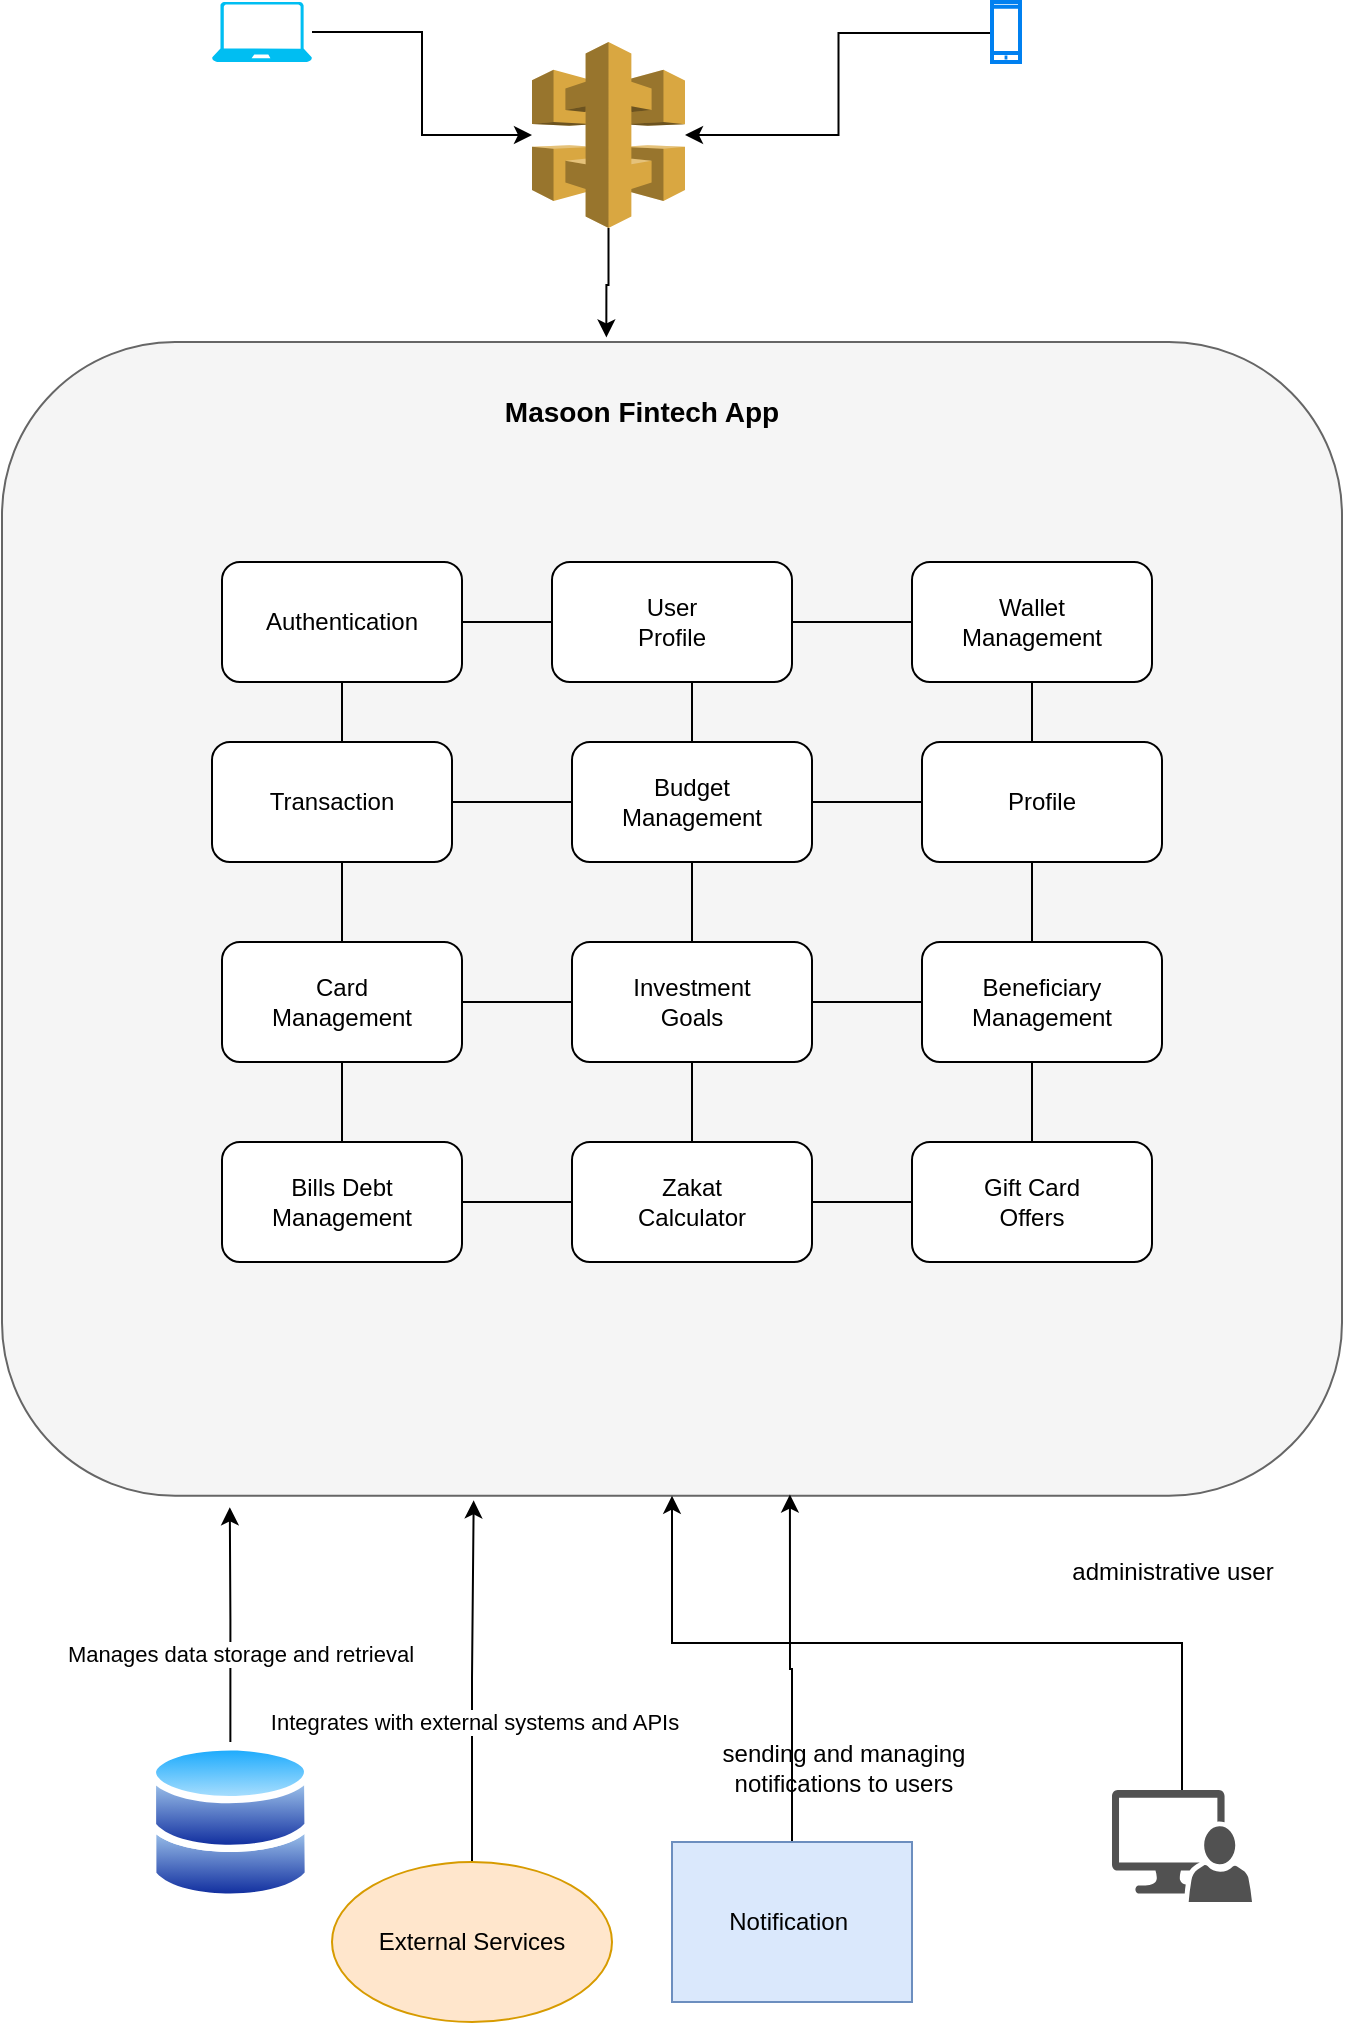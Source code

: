 <mxfile version="21.6.9" type="github">
  <diagram name="Page-1" id="e6z4LAV1mBnPnPZ37GUI">
    <mxGraphModel dx="1327" dy="1824" grid="1" gridSize="10" guides="1" tooltips="1" connect="1" arrows="1" fold="1" page="1" pageScale="1" pageWidth="850" pageHeight="1100" math="0" shadow="0">
      <root>
        <mxCell id="0" />
        <mxCell id="1" parent="0" />
        <mxCell id="w5l_St8V9M0qMsjk0MEZ-76" style="edgeStyle=orthogonalEdgeStyle;rounded=0;orthogonalLoop=1;jettySize=auto;html=1;exitX=0.049;exitY=0.515;exitDx=0;exitDy=0;exitPerimeter=0;" parent="1" source="w5l_St8V9M0qMsjk0MEZ-1" target="w5l_St8V9M0qMsjk0MEZ-7" edge="1">
          <mxGeometry relative="1" as="geometry" />
        </mxCell>
        <mxCell id="w5l_St8V9M0qMsjk0MEZ-1" value="" style="html=1;verticalLabelPosition=bottom;align=center;labelBackgroundColor=#ffffff;verticalAlign=top;strokeWidth=2;strokeColor=#0080F0;shadow=0;dashed=0;shape=mxgraph.ios7.icons.smartphone;" parent="1" vertex="1">
          <mxGeometry x="570" y="-1070" width="14" height="30" as="geometry" />
        </mxCell>
        <mxCell id="w5l_St8V9M0qMsjk0MEZ-9" style="edgeStyle=orthogonalEdgeStyle;rounded=0;orthogonalLoop=1;jettySize=auto;html=1;" parent="1" source="w5l_St8V9M0qMsjk0MEZ-3" target="w5l_St8V9M0qMsjk0MEZ-7" edge="1">
          <mxGeometry relative="1" as="geometry" />
        </mxCell>
        <mxCell id="w5l_St8V9M0qMsjk0MEZ-3" value="" style="verticalLabelPosition=bottom;html=1;verticalAlign=top;align=center;strokeColor=none;fillColor=#00BEF2;shape=mxgraph.azure.laptop;pointerEvents=1;" parent="1" vertex="1">
          <mxGeometry x="180" y="-1070" width="50" height="30" as="geometry" />
        </mxCell>
        <mxCell id="w5l_St8V9M0qMsjk0MEZ-4" value="" style="rounded=1;whiteSpace=wrap;html=1;fillColor=#f5f5f5;fontColor=#333333;strokeColor=#666666;" parent="1" vertex="1">
          <mxGeometry x="75" y="-900.0" width="670" height="576.87" as="geometry" />
        </mxCell>
        <mxCell id="w5l_St8V9M0qMsjk0MEZ-82" style="edgeStyle=orthogonalEdgeStyle;rounded=0;orthogonalLoop=1;jettySize=auto;html=1;entryX=0.451;entryY=-0.004;entryDx=0;entryDy=0;entryPerimeter=0;" parent="1" source="w5l_St8V9M0qMsjk0MEZ-7" target="w5l_St8V9M0qMsjk0MEZ-4" edge="1">
          <mxGeometry relative="1" as="geometry" />
        </mxCell>
        <mxCell id="w5l_St8V9M0qMsjk0MEZ-7" value="" style="outlineConnect=0;dashed=0;verticalLabelPosition=bottom;verticalAlign=top;align=center;html=1;shape=mxgraph.aws3.api_gateway;fillColor=#D9A741;gradientColor=none;" parent="1" vertex="1">
          <mxGeometry x="340" y="-1050" width="76.5" height="93" as="geometry" />
        </mxCell>
        <mxCell id="w5l_St8V9M0qMsjk0MEZ-46" value="&lt;b&gt;&lt;font style=&quot;font-size: 14px;&quot;&gt;Masoon Fintech App&lt;/font&gt;&lt;/b&gt;" style="text;html=1;strokeColor=none;fillColor=none;align=center;verticalAlign=middle;whiteSpace=wrap;rounded=0;" parent="1" vertex="1">
          <mxGeometry x="300" y="-880" width="190" height="30" as="geometry" />
        </mxCell>
        <mxCell id="w5l_St8V9M0qMsjk0MEZ-62" value="" style="endArrow=none;html=1;rounded=0;" parent="1" target="w5l_St8V9M0qMsjk0MEZ-49" edge="1">
          <mxGeometry width="50" height="50" relative="1" as="geometry">
            <mxPoint x="210" y="-760" as="sourcePoint" />
            <mxPoint x="260" y="-810" as="targetPoint" />
          </mxGeometry>
        </mxCell>
        <mxCell id="w5l_St8V9M0qMsjk0MEZ-47" value="Authentication" style="rounded=1;whiteSpace=wrap;html=1;" parent="1" vertex="1">
          <mxGeometry x="185" y="-790" width="120" height="60" as="geometry" />
        </mxCell>
        <mxCell id="w5l_St8V9M0qMsjk0MEZ-49" value="Wallet &lt;br&gt;Management" style="rounded=1;whiteSpace=wrap;html=1;" parent="1" vertex="1">
          <mxGeometry x="530" y="-790" width="120" height="60" as="geometry" />
        </mxCell>
        <mxCell id="w5l_St8V9M0qMsjk0MEZ-64" value="" style="endArrow=none;html=1;rounded=0;exitX=0.5;exitY=0;exitDx=0;exitDy=0;" parent="1" source="w5l_St8V9M0qMsjk0MEZ-58" target="w5l_St8V9M0qMsjk0MEZ-49" edge="1">
          <mxGeometry width="50" height="50" relative="1" as="geometry">
            <mxPoint x="550" y="-700" as="sourcePoint" />
            <mxPoint x="600" y="-750" as="targetPoint" />
          </mxGeometry>
        </mxCell>
        <mxCell id="w5l_St8V9M0qMsjk0MEZ-65" value="" style="endArrow=none;html=1;rounded=0;" parent="1" source="w5l_St8V9M0qMsjk0MEZ-56" target="w5l_St8V9M0qMsjk0MEZ-58" edge="1">
          <mxGeometry width="50" height="50" relative="1" as="geometry">
            <mxPoint x="280" y="-450" as="sourcePoint" />
            <mxPoint x="330" y="-500" as="targetPoint" />
          </mxGeometry>
        </mxCell>
        <mxCell id="w5l_St8V9M0qMsjk0MEZ-66" value="" style="endArrow=none;html=1;rounded=0;" parent="1" source="w5l_St8V9M0qMsjk0MEZ-53" edge="1">
          <mxGeometry width="50" height="50" relative="1" as="geometry">
            <mxPoint x="370" y="-700" as="sourcePoint" />
            <mxPoint x="420" y="-750" as="targetPoint" />
          </mxGeometry>
        </mxCell>
        <mxCell id="w5l_St8V9M0qMsjk0MEZ-67" value="" style="endArrow=none;html=1;rounded=0;" parent="1" target="w5l_St8V9M0qMsjk0MEZ-55" edge="1">
          <mxGeometry width="50" height="50" relative="1" as="geometry">
            <mxPoint x="260" y="-670" as="sourcePoint" />
            <mxPoint x="310" y="-700" as="targetPoint" />
          </mxGeometry>
        </mxCell>
        <mxCell id="w5l_St8V9M0qMsjk0MEZ-68" value="" style="endArrow=none;html=1;rounded=0;" parent="1" target="w5l_St8V9M0qMsjk0MEZ-54" edge="1">
          <mxGeometry width="50" height="50" relative="1" as="geometry">
            <mxPoint x="270" y="-570" as="sourcePoint" />
            <mxPoint x="320" y="-620" as="targetPoint" />
          </mxGeometry>
        </mxCell>
        <mxCell id="w5l_St8V9M0qMsjk0MEZ-50" value="Investment &lt;br&gt;Goals" style="rounded=1;whiteSpace=wrap;html=1;" parent="1" vertex="1">
          <mxGeometry x="360" y="-600" width="120" height="60" as="geometry" />
        </mxCell>
        <mxCell id="w5l_St8V9M0qMsjk0MEZ-53" value="Zakat &lt;br&gt;Calculator" style="rounded=1;whiteSpace=wrap;html=1;" parent="1" vertex="1">
          <mxGeometry x="360" y="-500" width="120" height="60" as="geometry" />
        </mxCell>
        <mxCell id="w5l_St8V9M0qMsjk0MEZ-54" value="Beneficiary &lt;br&gt;Management" style="rounded=1;whiteSpace=wrap;html=1;" parent="1" vertex="1">
          <mxGeometry x="535" y="-600" width="120" height="60" as="geometry" />
        </mxCell>
        <mxCell id="w5l_St8V9M0qMsjk0MEZ-55" value="Profile" style="rounded=1;whiteSpace=wrap;html=1;" parent="1" vertex="1">
          <mxGeometry x="535" y="-700" width="120" height="60" as="geometry" />
        </mxCell>
        <mxCell id="w5l_St8V9M0qMsjk0MEZ-56" value="Bills Debt &lt;br&gt;Management" style="rounded=1;whiteSpace=wrap;html=1;" parent="1" vertex="1">
          <mxGeometry x="185" y="-500" width="120" height="60" as="geometry" />
        </mxCell>
        <mxCell id="w5l_St8V9M0qMsjk0MEZ-57" value="Budget &lt;br&gt;Management" style="rounded=1;whiteSpace=wrap;html=1;" parent="1" vertex="1">
          <mxGeometry x="360" y="-700" width="120" height="60" as="geometry" />
        </mxCell>
        <mxCell id="w5l_St8V9M0qMsjk0MEZ-58" value="Gift Card &lt;br&gt;Offers" style="rounded=1;whiteSpace=wrap;html=1;" parent="1" vertex="1">
          <mxGeometry x="530" y="-500" width="120" height="60" as="geometry" />
        </mxCell>
        <mxCell id="w5l_St8V9M0qMsjk0MEZ-63" value="" style="endArrow=none;html=1;rounded=0;exitX=0.5;exitY=0;exitDx=0;exitDy=0;" parent="1" source="w5l_St8V9M0qMsjk0MEZ-56" target="w5l_St8V9M0qMsjk0MEZ-47" edge="1">
          <mxGeometry width="50" height="50" relative="1" as="geometry">
            <mxPoint x="210" y="-700" as="sourcePoint" />
            <mxPoint x="260" y="-750" as="targetPoint" />
          </mxGeometry>
        </mxCell>
        <mxCell id="w5l_St8V9M0qMsjk0MEZ-52" value="User &lt;br&gt;Profile" style="rounded=1;whiteSpace=wrap;html=1;" parent="1" vertex="1">
          <mxGeometry x="350" y="-790" width="120" height="60" as="geometry" />
        </mxCell>
        <mxCell id="w5l_St8V9M0qMsjk0MEZ-48" value="Transaction" style="rounded=1;whiteSpace=wrap;html=1;" parent="1" vertex="1">
          <mxGeometry x="180" y="-700" width="120" height="60" as="geometry" />
        </mxCell>
        <mxCell id="w5l_St8V9M0qMsjk0MEZ-51" value="Card &lt;br&gt;Management" style="rounded=1;whiteSpace=wrap;html=1;" parent="1" vertex="1">
          <mxGeometry x="185" y="-600" width="120" height="60" as="geometry" />
        </mxCell>
        <mxCell id="w5l_St8V9M0qMsjk0MEZ-88" style="edgeStyle=orthogonalEdgeStyle;rounded=0;orthogonalLoop=1;jettySize=auto;html=1;entryX=0.17;entryY=1.01;entryDx=0;entryDy=0;entryPerimeter=0;" parent="1" source="w5l_St8V9M0qMsjk0MEZ-83" target="w5l_St8V9M0qMsjk0MEZ-4" edge="1">
          <mxGeometry relative="1" as="geometry" />
        </mxCell>
        <mxCell id="zMD5tl7F405dLZGcaI6e-3" value="Manages data storage and retrieval" style="edgeLabel;html=1;align=center;verticalAlign=middle;resizable=0;points=[];" vertex="1" connectable="0" parent="w5l_St8V9M0qMsjk0MEZ-88">
          <mxGeometry x="-0.282" y="-4" relative="1" as="geometry">
            <mxPoint x="1" y="-2" as="offset" />
          </mxGeometry>
        </mxCell>
        <mxCell id="w5l_St8V9M0qMsjk0MEZ-83" value="" style="image;aspect=fixed;perimeter=ellipsePerimeter;html=1;align=center;shadow=0;dashed=0;spacingTop=3;image=img/lib/active_directory/databases.svg;" parent="1" vertex="1">
          <mxGeometry x="148.37" y="-200" width="81.63" height="80" as="geometry" />
        </mxCell>
        <mxCell id="w5l_St8V9M0qMsjk0MEZ-87" style="edgeStyle=orthogonalEdgeStyle;rounded=0;orthogonalLoop=1;jettySize=auto;html=1;entryX=0.352;entryY=1.004;entryDx=0;entryDy=0;entryPerimeter=0;" parent="1" source="w5l_St8V9M0qMsjk0MEZ-85" target="w5l_St8V9M0qMsjk0MEZ-4" edge="1">
          <mxGeometry relative="1" as="geometry" />
        </mxCell>
        <mxCell id="zMD5tl7F405dLZGcaI6e-4" value="Integrates with external systems and APIs" style="edgeLabel;html=1;align=center;verticalAlign=middle;resizable=0;points=[];" vertex="1" connectable="0" parent="w5l_St8V9M0qMsjk0MEZ-87">
          <mxGeometry x="-0.222" y="-1" relative="1" as="geometry">
            <mxPoint as="offset" />
          </mxGeometry>
        </mxCell>
        <mxCell id="w5l_St8V9M0qMsjk0MEZ-85" value="External Services" style="ellipse;whiteSpace=wrap;html=1;fillColor=#ffe6cc;strokeColor=#d79b00;" parent="1" vertex="1">
          <mxGeometry x="240" y="-140" width="140" height="80" as="geometry" />
        </mxCell>
        <mxCell id="w5l_St8V9M0qMsjk0MEZ-93" style="edgeStyle=orthogonalEdgeStyle;rounded=0;orthogonalLoop=1;jettySize=auto;html=1;entryX=0.588;entryY=0.999;entryDx=0;entryDy=0;entryPerimeter=0;" parent="1" source="w5l_St8V9M0qMsjk0MEZ-89" target="w5l_St8V9M0qMsjk0MEZ-4" edge="1">
          <mxGeometry relative="1" as="geometry" />
        </mxCell>
        <mxCell id="w5l_St8V9M0qMsjk0MEZ-89" value="Notification&amp;nbsp;" style="rounded=0;whiteSpace=wrap;html=1;fillColor=#dae8fc;strokeColor=#6c8ebf;" parent="1" vertex="1">
          <mxGeometry x="410" y="-150" width="120" height="80" as="geometry" />
        </mxCell>
        <mxCell id="w5l_St8V9M0qMsjk0MEZ-95" value="" style="edgeStyle=orthogonalEdgeStyle;rounded=0;orthogonalLoop=1;jettySize=auto;html=1;" parent="1" source="w5l_St8V9M0qMsjk0MEZ-94" target="w5l_St8V9M0qMsjk0MEZ-4" edge="1">
          <mxGeometry relative="1" as="geometry" />
        </mxCell>
        <mxCell id="w5l_St8V9M0qMsjk0MEZ-94" value="" style="sketch=0;pointerEvents=1;shadow=0;dashed=0;html=1;strokeColor=none;labelPosition=center;verticalLabelPosition=bottom;verticalAlign=top;align=center;fillColor=#515151;shape=mxgraph.mscae.system_center.admin_console" parent="1" vertex="1">
          <mxGeometry x="630" y="-176" width="70" height="56" as="geometry" />
        </mxCell>
        <mxCell id="w5l_St8V9M0qMsjk0MEZ-96" value="administrative user" style="text;html=1;align=center;verticalAlign=middle;resizable=0;points=[];autosize=1;strokeColor=none;fillColor=none;" parent="1" vertex="1">
          <mxGeometry x="600" y="-300" width="120" height="30" as="geometry" />
        </mxCell>
        <mxCell id="zMD5tl7F405dLZGcaI6e-2" value="sending and managing notifications to users" style="text;html=1;strokeColor=none;fillColor=none;align=center;verticalAlign=middle;whiteSpace=wrap;rounded=0;" vertex="1" parent="1">
          <mxGeometry x="421.75" y="-200" width="148.25" height="25" as="geometry" />
        </mxCell>
      </root>
    </mxGraphModel>
  </diagram>
</mxfile>
